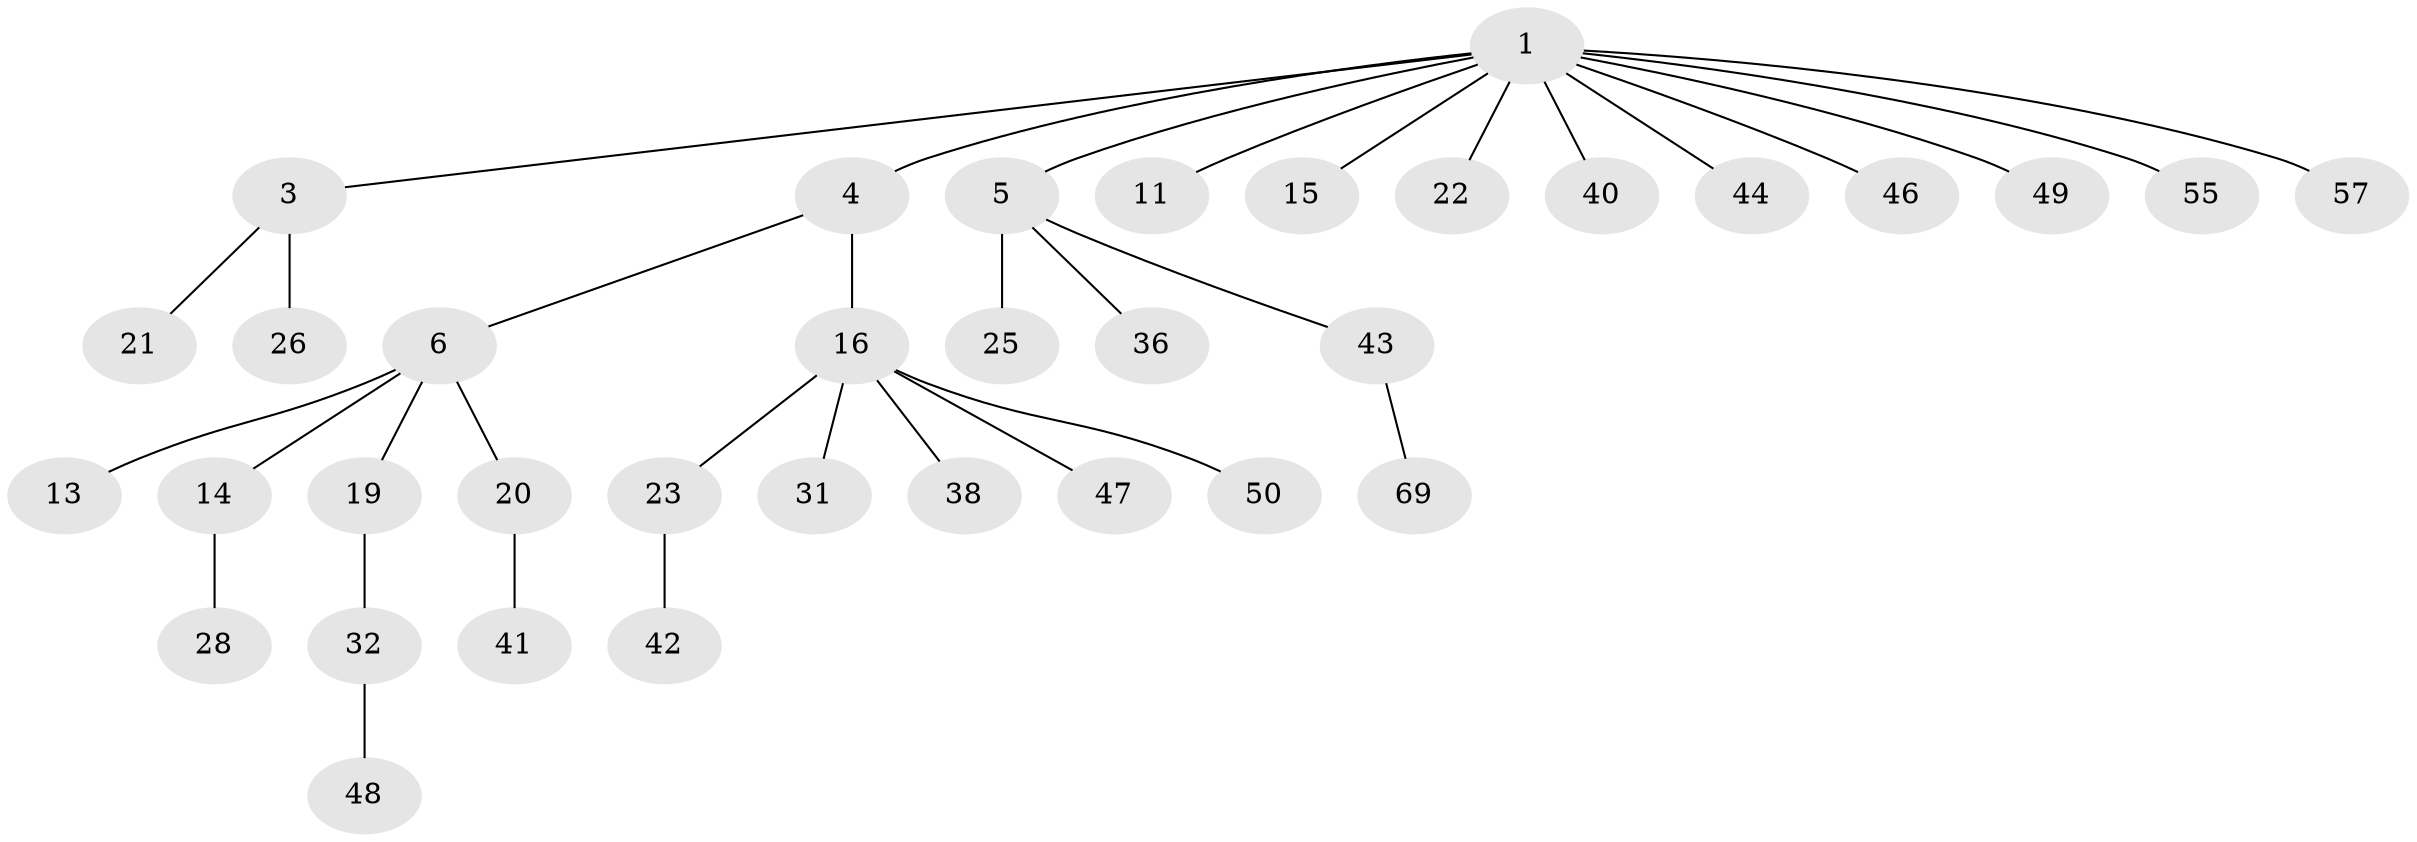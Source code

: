 // original degree distribution, {5: 0.04285714285714286, 3: 0.12857142857142856, 6: 0.04285714285714286, 1: 0.5142857142857142, 2: 0.24285714285714285, 4: 0.02857142857142857}
// Generated by graph-tools (version 1.1) at 2025/15/03/09/25 04:15:23]
// undirected, 35 vertices, 34 edges
graph export_dot {
graph [start="1"]
  node [color=gray90,style=filled];
  1 [super="+2+7"];
  3;
  4;
  5 [super="+10"];
  6 [super="+8"];
  11;
  13 [super="+30+53+66+67"];
  14;
  15 [super="+58"];
  16 [super="+27+17+29"];
  19;
  20 [super="+51+54"];
  21;
  22 [super="+56+37"];
  23 [super="+39"];
  25 [super="+45"];
  26 [super="+35"];
  28;
  31 [super="+63"];
  32;
  36;
  38;
  40;
  41;
  42 [super="+70"];
  43;
  44;
  46 [super="+61"];
  47;
  48;
  49;
  50;
  55;
  57;
  69;
  1 -- 4;
  1 -- 22;
  1 -- 55;
  1 -- 3;
  1 -- 5;
  1 -- 46;
  1 -- 15;
  1 -- 49;
  1 -- 40;
  1 -- 57;
  1 -- 11;
  1 -- 44;
  3 -- 21;
  3 -- 26;
  4 -- 6;
  4 -- 16;
  5 -- 43;
  5 -- 25;
  5 -- 36;
  6 -- 13;
  6 -- 14;
  6 -- 19;
  6 -- 20;
  14 -- 28;
  16 -- 23;
  16 -- 47;
  16 -- 31;
  16 -- 50;
  16 -- 38;
  19 -- 32;
  20 -- 41;
  23 -- 42;
  32 -- 48;
  43 -- 69;
}
